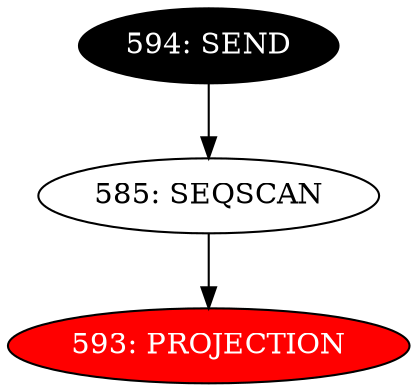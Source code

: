 digraph name {
585 [label="585: SEQSCAN" ];
585 -> 593;
593 [label="593: PROJECTION" fontcolor="white" style="filled" fillcolor="red"];
594 [label="594: SEND" fontcolor="white" style="filled" fillcolor="black"];
594 -> 585;

}

